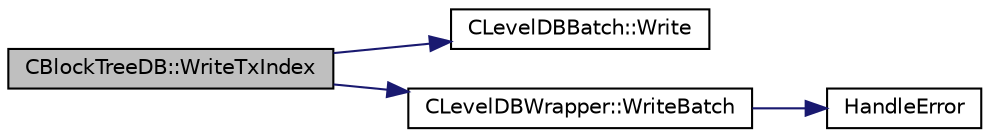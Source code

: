 digraph "CBlockTreeDB::WriteTxIndex"
{
  edge [fontname="Helvetica",fontsize="10",labelfontname="Helvetica",labelfontsize="10"];
  node [fontname="Helvetica",fontsize="10",shape=record];
  rankdir="LR";
  Node110 [label="CBlockTreeDB::WriteTxIndex",height=0.2,width=0.4,color="black", fillcolor="grey75", style="filled", fontcolor="black"];
  Node110 -> Node111 [color="midnightblue",fontsize="10",style="solid",fontname="Helvetica"];
  Node111 [label="CLevelDBBatch::Write",height=0.2,width=0.4,color="black", fillcolor="white", style="filled",URL="$class_c_level_d_b_batch.html#ab459da1abafa27e834de9a4cc25b6f2d"];
  Node110 -> Node112 [color="midnightblue",fontsize="10",style="solid",fontname="Helvetica"];
  Node112 [label="CLevelDBWrapper::WriteBatch",height=0.2,width=0.4,color="black", fillcolor="white", style="filled",URL="$class_c_level_d_b_wrapper.html#a820484c9e427f9e3400396e750acf4b8"];
  Node112 -> Node113 [color="midnightblue",fontsize="10",style="solid",fontname="Helvetica"];
  Node113 [label="HandleError",height=0.2,width=0.4,color="black", fillcolor="white", style="filled",URL="$leveldbwrapper_8cpp.html#aea36eb5fddb6266b14ea8cb15e183486"];
}
